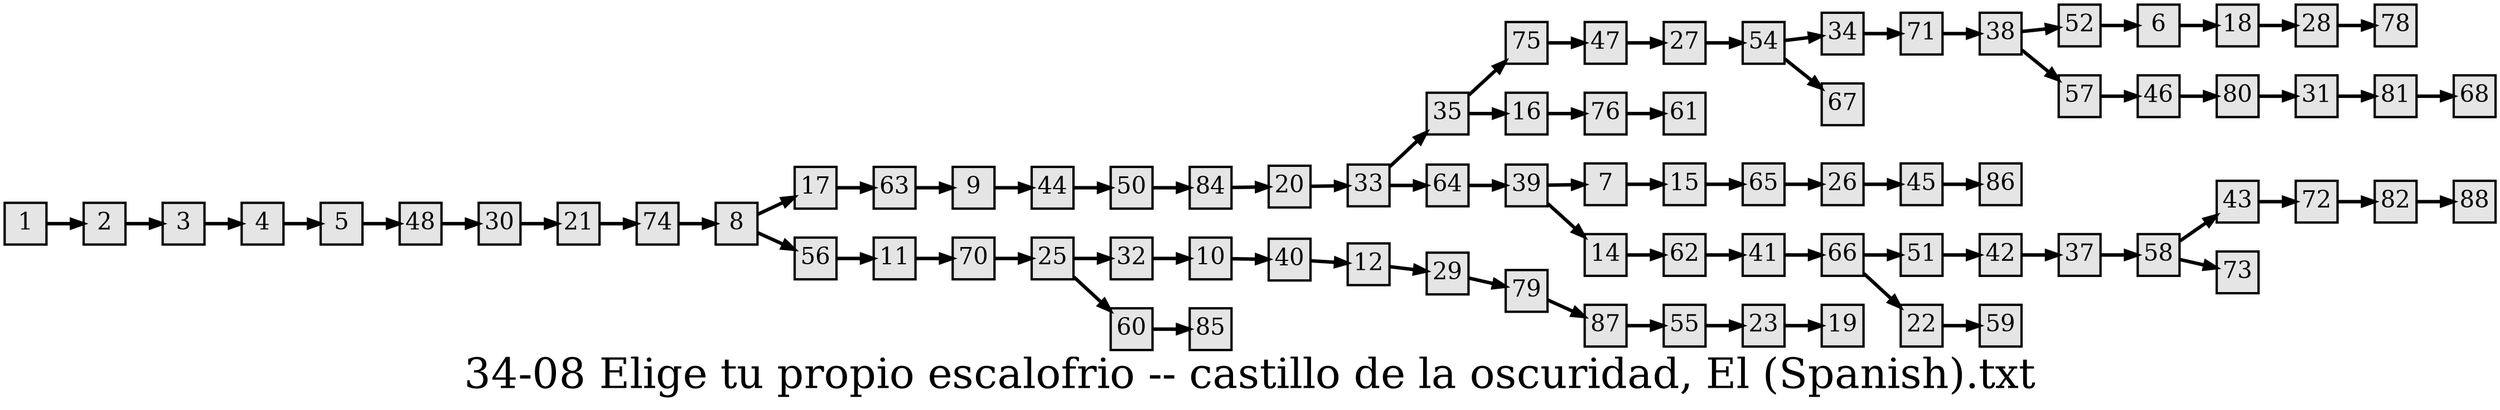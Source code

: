 digraph g{
  graph [ label="34-08 Elige tu propio escalofrio -- castillo de la oscuridad, El (Spanish).txt" rankdir=LR, ordering=out, fontsize=36, nodesep="0.35", ranksep="0.45"];
  node  [shape=rect, penwidth=2, fontsize=20, style=filled, fillcolor=grey90, margin="0,0", labelfloat=true, regular=true, fixedsize=true];
  edge  [labelfloat=true, penwidth=3, fontsize=12];
  1 -> 2;
  2 -> 3;
  3 -> 4;
  4 -> 5;
  5 -> 48;
  6 -> 18;
  7 -> 15;
  8 -> 17;
  8 -> 56;
  9 -> 44;
  10 -> 40;
  11 -> 70;
  12 -> 29;
  14 -> 62;
  15 -> 65;
  16 -> 76;
  17 -> 63;
  18 -> 28;
  20 -> 33;
  21 -> 74;
  22 -> 59;
  23 -> 19;
  25 -> 32;
  25 -> 60;
  26 -> 45;
  27 -> 54;
  28 -> 78;
  29 -> 79;
  30 -> 21;
  31 -> 81;
  32 -> 10;
  33 -> 35;
  33 -> 64;
  34 -> 71;
  35 -> 75;
  35 -> 16;
  37 -> 58;
  38 -> 52;
  38 -> 57;
  39 -> 7;
  39 -> 14;
  40 -> 12;
  41 -> 66;
  42 -> 37;
  43 -> 72;
  44 -> 50;
  45 -> 86;
  46 -> 80;
  47 -> 27;
  48 -> 30;
  50 -> 84;
  51 -> 42;
  52 -> 6;
  54 -> 34;
  54 -> 67;
  55 -> 23;
  56 -> 11;
  57 -> 46;
  58 -> 43;
  58 -> 73;
  60 -> 85;
  62 -> 41;
  63 -> 9;
  64 -> 39;
  65 -> 26;
  66 -> 51;
  66 -> 22;
  70 -> 25;
  71 -> 38;
  72 -> 82;
  74 -> 8;
  75 -> 47;
  76 -> 61;
  79 -> 87;
  80 -> 31;
  81 -> 68;
  82 -> 88;
  84 -> 20;
  87 -> 55;
}

